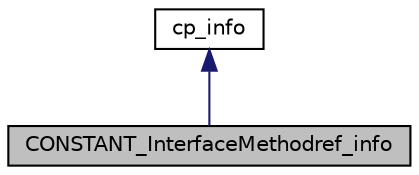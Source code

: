 digraph "CONSTANT_InterfaceMethodref_info"
{
  edge [fontname="Helvetica",fontsize="10",labelfontname="Helvetica",labelfontsize="10"];
  node [fontname="Helvetica",fontsize="10",shape=record];
  Node1 [label="CONSTANT_InterfaceMethodref_info",height=0.2,width=0.4,color="black", fillcolor="grey75", style="filled", fontcolor="black"];
  Node2 -> Node1 [dir="back",color="midnightblue",fontsize="10",style="solid",fontname="Helvetica"];
  Node2 [label="cp_info",height=0.2,width=0.4,color="black", fillcolor="white", style="filled",URL="$classcp__info.html",tooltip="Contém informações que serão usadas posteriormente. "];
}
